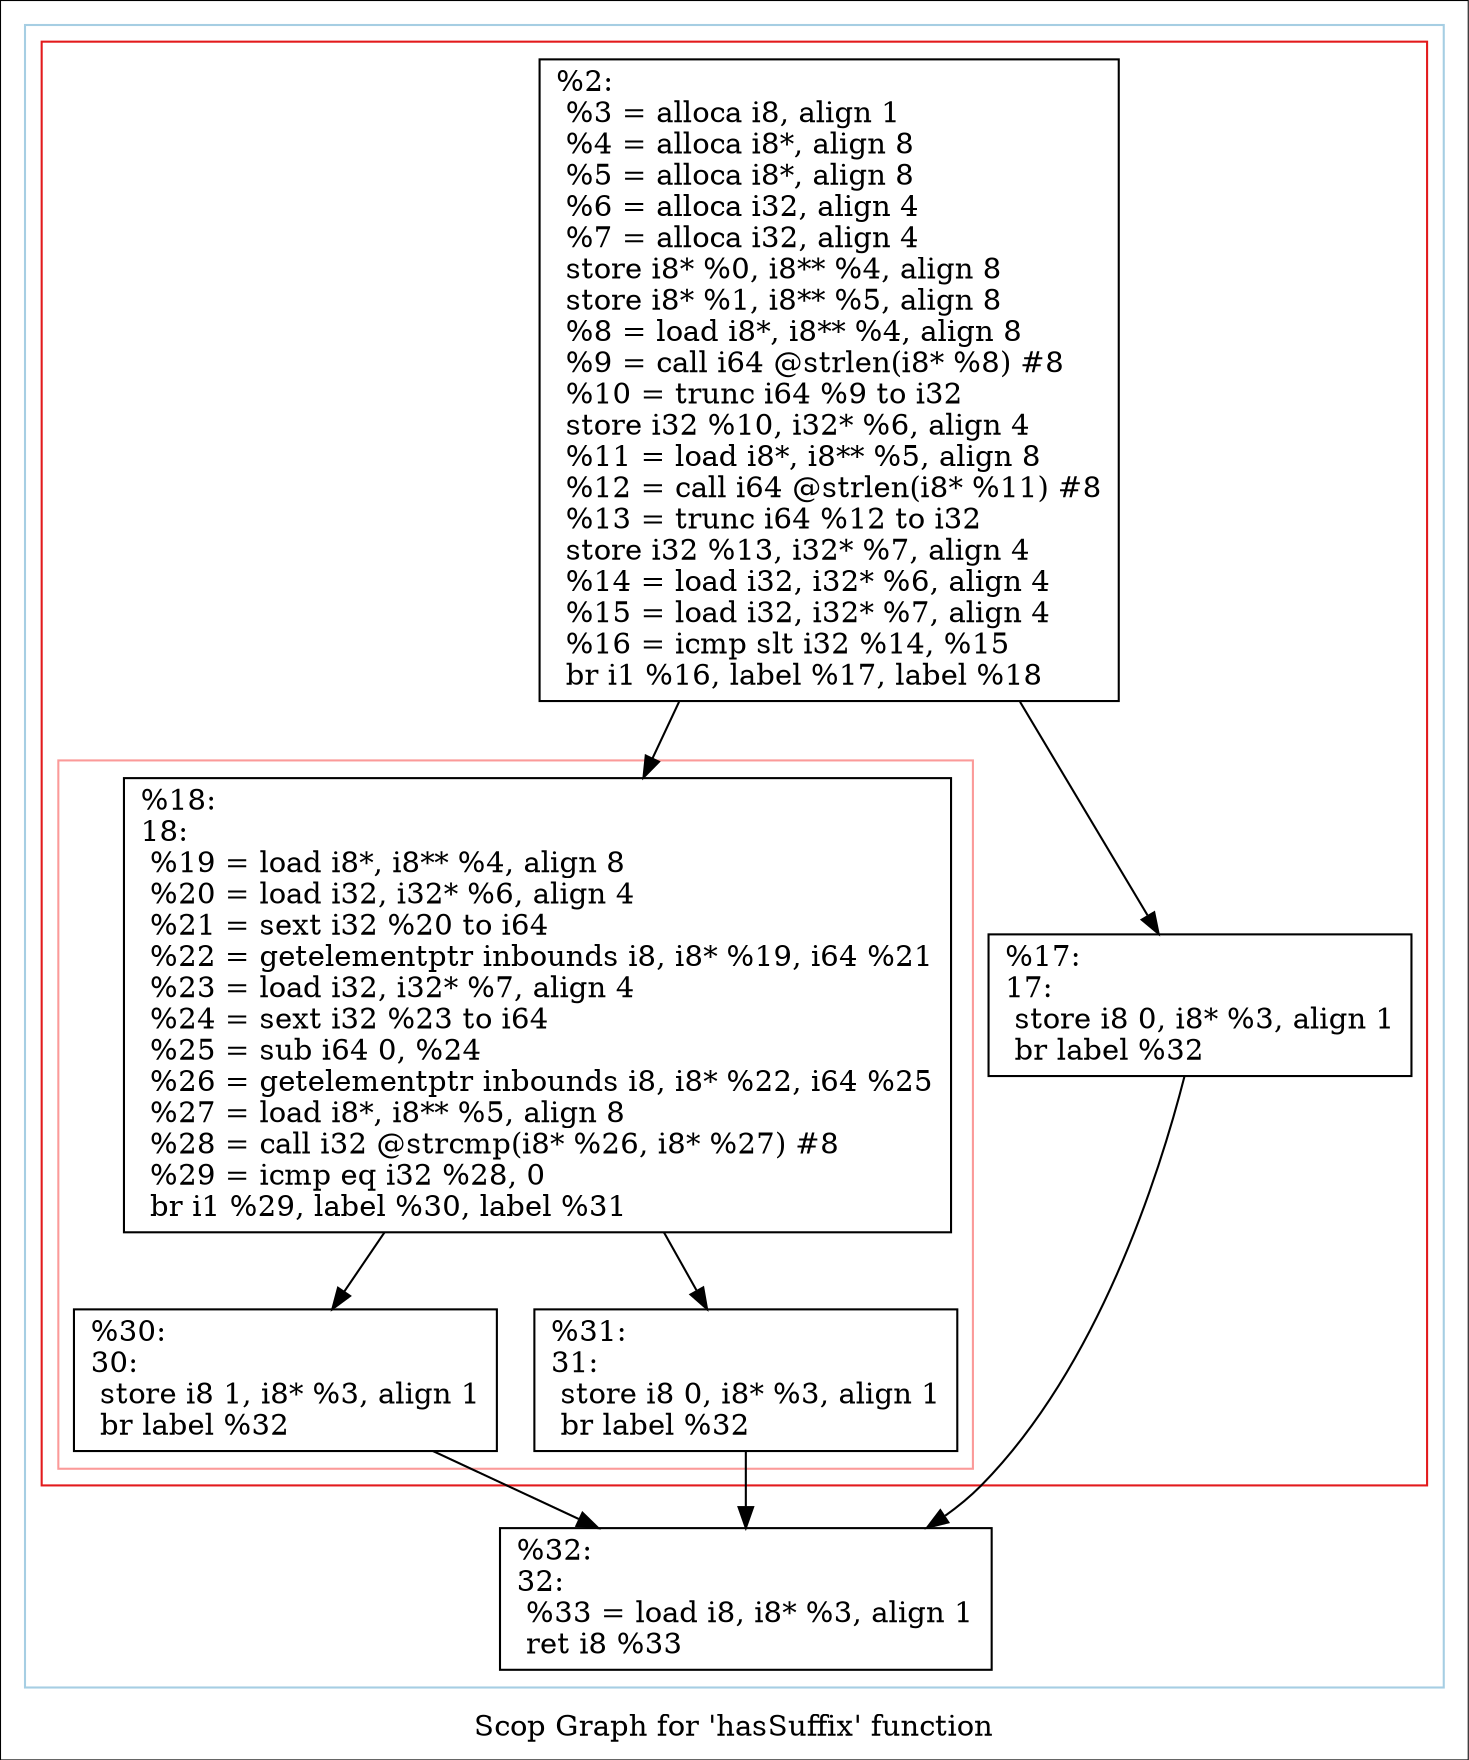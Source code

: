 digraph "Scop Graph for 'hasSuffix' function" {
	label="Scop Graph for 'hasSuffix' function";

	Node0x2842f70 [shape=record,label="{%2:\l  %3 = alloca i8, align 1\l  %4 = alloca i8*, align 8\l  %5 = alloca i8*, align 8\l  %6 = alloca i32, align 4\l  %7 = alloca i32, align 4\l  store i8* %0, i8** %4, align 8\l  store i8* %1, i8** %5, align 8\l  %8 = load i8*, i8** %4, align 8\l  %9 = call i64 @strlen(i8* %8) #8\l  %10 = trunc i64 %9 to i32\l  store i32 %10, i32* %6, align 4\l  %11 = load i8*, i8** %5, align 8\l  %12 = call i64 @strlen(i8* %11) #8\l  %13 = trunc i64 %12 to i32\l  store i32 %13, i32* %7, align 4\l  %14 = load i32, i32* %6, align 4\l  %15 = load i32, i32* %7, align 4\l  %16 = icmp slt i32 %14, %15\l  br i1 %16, label %17, label %18\l}"];
	Node0x2842f70 -> Node0x27d2b00;
	Node0x2842f70 -> Node0x2840a60;
	Node0x27d2b00 [shape=record,label="{%17:\l17:                                               \l  store i8 0, i8* %3, align 1\l  br label %32\l}"];
	Node0x27d2b00 -> Node0x25a6750;
	Node0x25a6750 [shape=record,label="{%32:\l32:                                               \l  %33 = load i8, i8* %3, align 1\l  ret i8 %33\l}"];
	Node0x2840a60 [shape=record,label="{%18:\l18:                                               \l  %19 = load i8*, i8** %4, align 8\l  %20 = load i32, i32* %6, align 4\l  %21 = sext i32 %20 to i64\l  %22 = getelementptr inbounds i8, i8* %19, i64 %21\l  %23 = load i32, i32* %7, align 4\l  %24 = sext i32 %23 to i64\l  %25 = sub i64 0, %24\l  %26 = getelementptr inbounds i8, i8* %22, i64 %25\l  %27 = load i8*, i8** %5, align 8\l  %28 = call i32 @strcmp(i8* %26, i8* %27) #8\l  %29 = icmp eq i32 %28, 0\l  br i1 %29, label %30, label %31\l}"];
	Node0x2840a60 -> Node0x2836c90;
	Node0x2840a60 -> Node0x272df90;
	Node0x2836c90 [shape=record,label="{%30:\l30:                                               \l  store i8 1, i8* %3, align 1\l  br label %32\l}"];
	Node0x2836c90 -> Node0x25a6750;
	Node0x272df90 [shape=record,label="{%31:\l31:                                               \l  store i8 0, i8* %3, align 1\l  br label %32\l}"];
	Node0x272df90 -> Node0x25a6750;
	colorscheme = "paired12"
        subgraph cluster_0x292a4f0 {
          label = "";
          style = solid;
          color = 1
          subgraph cluster_0x2941c60 {
            label = "";
            style = solid;
            color = 6
            subgraph cluster_0x2941dd0 {
              label = "";
              style = solid;
              color = 5
              Node0x2840a60;
              Node0x2836c90;
              Node0x272df90;
            }
            Node0x2842f70;
            Node0x27d2b00;
          }
          Node0x25a6750;
        }
}
